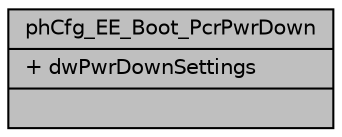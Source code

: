 digraph "phCfg_EE_Boot_PcrPwrDown"
{
  edge [fontname="Helvetica",fontsize="10",labelfontname="Helvetica",labelfontsize="10"];
  node [fontname="Helvetica",fontsize="10",shape=record];
  Node0 [label="{phCfg_EE_Boot_PcrPwrDown\n|+ dwPwrDownSettings\l|}",height=0.2,width=0.4,color="black", fillcolor="grey75", style="filled", fontcolor="black"];
}
